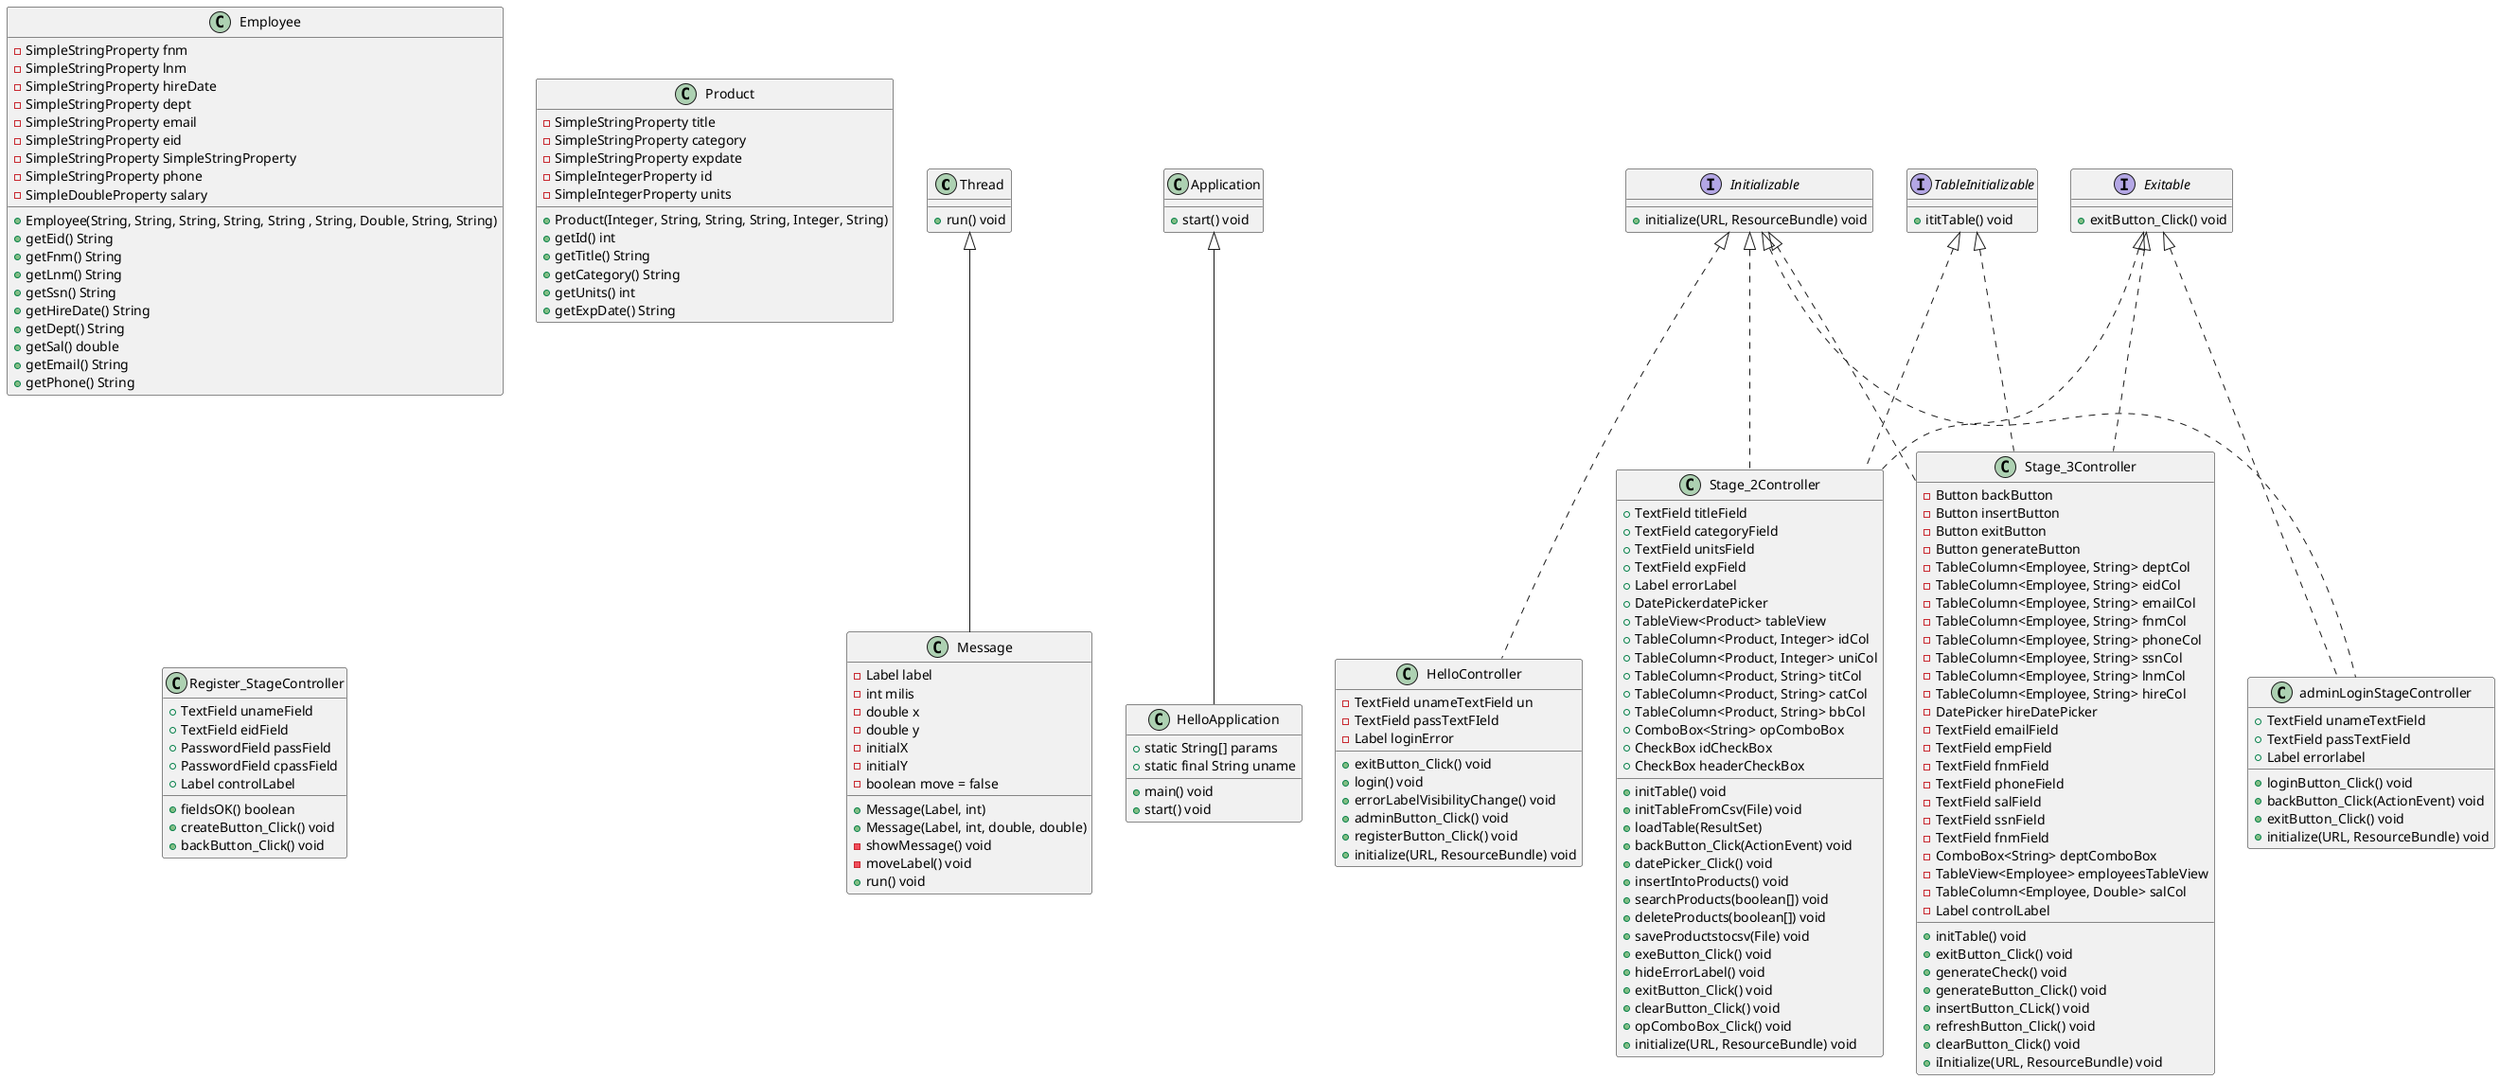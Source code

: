 @startuml

class Thread{
    + run() void
}
class Message extends Thread{
    - Label label
    - int milis
    - double x
    - double y
    - initialX
    - initialY
    - boolean move = false
    + Message(Label, int)
    + Message(Label, int, double, double)
    - showMessage() void
    - moveLabel() void
    + run() void
}
class Employee{
    - SimpleStringProperty fnm
    - SimpleStringProperty lnm
    - SimpleStringProperty hireDate
    - SimpleStringProperty dept
    - SimpleStringProperty email
    - SimpleStringProperty eid
    - SimpleStringProperty SimpleStringProperty
    - SimpleStringProperty phone
    - SimpleDoubleProperty salary
    + Employee(String, String, String, String, String , String, Double, String, String)
    + getEid() String
    + getFnm() String
    + getLnm() String
    + getSsn() String
    + getHireDate() String
    + getDept() String
    + getSal() double
    + getEmail() String
    + getPhone() String
}

class Product{
    - SimpleStringProperty title
    - SimpleStringProperty category
    - SimpleStringProperty expdate
    - SimpleIntegerProperty id
    - SimpleIntegerProperty units
    + Product(Integer, String, String, String, Integer, String)
    + getId() int
    + getTitle() String
    + getCategory() String
    + getUnits() int
    + getExpDate() String
}

class Application{
    + start() void
}

class HelloApplication extends Application{
    + static String[] params
    + static final String uname
    + main() void
    +start() void
}
interface Initializable{
    + initialize(URL, ResourceBundle) void
}
class HelloController implements Initializable {
    - TextField unameTextField un
    - TextField passTextFIeld
    - Label loginError
    + exitButton_Click() void
    + login() void
    + errorLabelVisibilityChange() void
    + adminButton_Click() void
    + registerButton_Click() void
    + initialize(URL, ResourceBundle) void
}

class Stage_2Controller implements Initializable,TableInitializable,Exitable {
    + TextField titleField
    + TextField categoryField
    + TextField unitsField
    + TextField expField
    + Label errorLabel
    + DatePickerdatePicker
    + TableView<Product> tableView
    + TableColumn<Product, Integer> idCol
    + TableColumn<Product, Integer> uniCol
    + TableColumn<Product, String> titCol
    + TableColumn<Product, String> catCol
    + TableColumn<Product, String> bbCol
    + ComboBox<String> opComboBox
    + CheckBox idCheckBox
    + CheckBox headerCheckBox
    + initTable() void
    + initTableFromCsv(File) void
    + loadTable(ResultSet)
    + backButton_Click(ActionEvent) void
    + datePicker_Click() void
    + insertIntoProducts() void
    + searchProducts(boolean[]) void
    + deleteProducts(boolean[]) void
    + saveProductstocsv(File) void
    + exeButton_Click() void
    + hideErrorLabel() void
    + exitButton_Click() void
    + clearButton_Click() void
    + opComboBox_Click() void
    + initialize(URL, ResourceBundle) void
}
class Stage_3Controller implements Initializable,TableInitializable,Exitable {
    - Button backButton
    - Button insertButton
    - Button exitButton
    - Button generateButton
    - TableColumn<Employee, String> deptCol
    - TableColumn<Employee, String> eidCol
    - TableColumn<Employee, String> emailCol
    - TableColumn<Employee, String> fnmCol
    - TableColumn<Employee, String> phoneCol
    - TableColumn<Employee, String> ssnCol
    - TableColumn<Employee, String> lnmCol
    - TableColumn<Employee, String> hireCol
    - DatePicker hireDatePicker
    - TextField emailField
    - TextField empField
    - TextField fnmField
    - TextField phoneField
    - TextField salField
    - TextField ssnField
    - TextField fnmField
    - ComboBox<String> deptComboBox
    - TableView<Employee> employeesTableView
    - TableColumn<Employee, Double> salCol
    - Label controlLabel
    + initTable() void
    + exitButton_Click() void
    + generateCheck() void
    + generateButton_Click() void
    + insertButton_CLick() void
    + refreshButton_Click() void
    + clearButton_Click() void
    + iInitialize(URL, ResourceBundle) void
}
class Register_StageController{
    + TextField unameField
    + TextField eidField
    + PasswordField passField
    + PasswordField cpassField
    + Label controlLabel
    + fieldsOK() boolean
    + createButton_Click() void
    + backButton_Click() void
}

class adminLoginStageController implements Initializable, Exitable{
    + TextField unameTextField
    + TextField passTextField
    + Label errorlabel
    + loginButton_Click() void
    + backButton_Click(ActionEvent) void
    + exitButton_Click() void
    + initialize(URL, ResourceBundle) void
}
interface TableInitializable{
    + ititTable() void
}
interface Exitable{
    + exitButton_Click() void
}
@enduml
